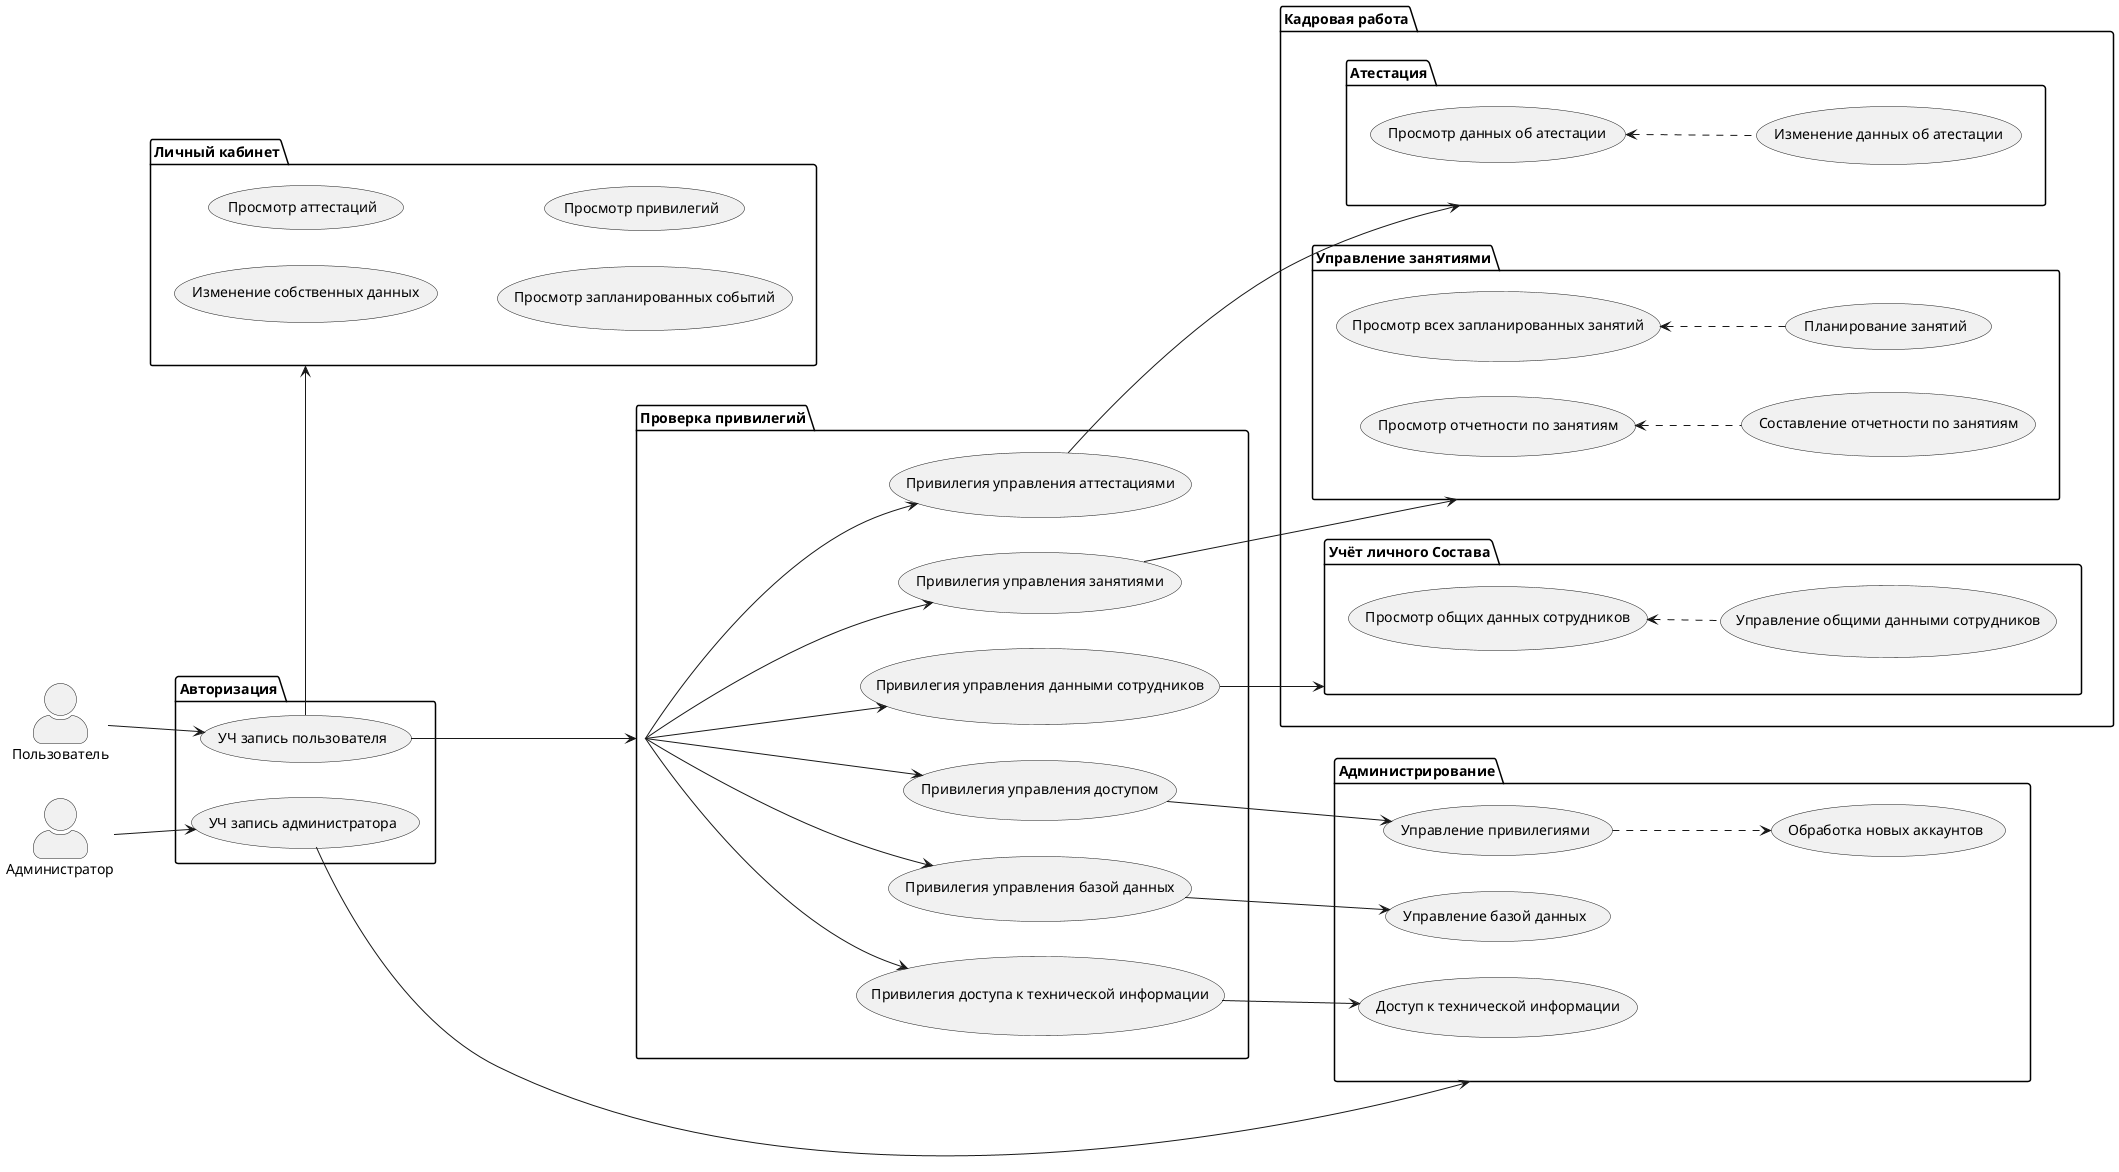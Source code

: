 @startuml
skinparam actorStyle awesome
left to right direction

actor Пользователь as User
actor Администратор as Admin

package Авторизация {
    usecase "УЧ запись пользователя" as unpriv_user
    usecase "УЧ запись администратора" as admin_user
}

package "Кадровая работа" {
    package "Атестация" as certification {
        usecase "Просмотр данных об атестации" as read_attestation_report
        usecase "Изменение данных об атестации" as attestation_report_management
    }
    
    package "Управление занятиями" as exercise{
        usecase "Просмотр всех запланированных занятий" as read_exercises
        usecase "Планирование занятий" as exercise_planning
        
        usecase "Просмотр отчетности по занятиям" as read_exercise_report
        usecase "Составление отчетности по занятиям" as exercise_report_management
    }
    
    package "Учёт личного Состава" as employee_management {
        usecase "Просмотр общих данных сотрудников" as read_employee_data
        usecase "Управление общими данными сотрудников" as employee_data_management
    }
}

package "Личный кабинет" as profile{
    usecase "Изменение собственных данных"
    usecase "Просмотр аттестаций"
    usecase "Просмотр запланированных событий"
    usecase "Просмотр привилегий"
}

package Администрирование as administartion{
    usecase "Управление привилегиями" as access_control
    usecase "Управление базой данных" as db_control
    usecase "Доступ к технической информации" as backend_info
    usecase "Обработка новых аккаунтов" as new_acc_aprove
}

package "Проверка привилегий" as priv_check {
    usecase "Привилегия управления данными сотрудников" as employee_management_priv
    usecase "Привилегия управления аттестациями" as certification_management_priv
    usecase "Привилегия управления занятиями" as planning_sessions_priv
    
    usecase "Привилегия управления доступом" as access_control_priv
    usecase "Привилегия управления базой данных" as db_control_priv
    usecase "Привилегия доступа к технической информации" as backend_info_priv
}


User --> unpriv_user
Admin --> admin_user

admin_user --> administartion

unpriv_user --> priv_check
unpriv_user -> profile

priv_check -->  employee_management_priv
priv_check -->  certification_management_priv
priv_check -->  planning_sessions_priv

priv_check -->  access_control_priv
priv_check -->  db_control_priv
priv_check -->  backend_info_priv

employee_management_priv --> employee_management
certification_management_priv --> certification
planning_sessions_priv --> exercise

access_control_priv --> access_control
access_control ..> new_acc_aprove
db_control_priv --> db_control
backend_info_priv --> backend_info

read_attestation_report <.. attestation_report_management <<extend>>

read_exercises <.. exercise_planning <<extend>>
read_exercise_report <.. exercise_report_management <<extend>>

read_employee_data <.. employee_data_management <<extend>>

@enduml

